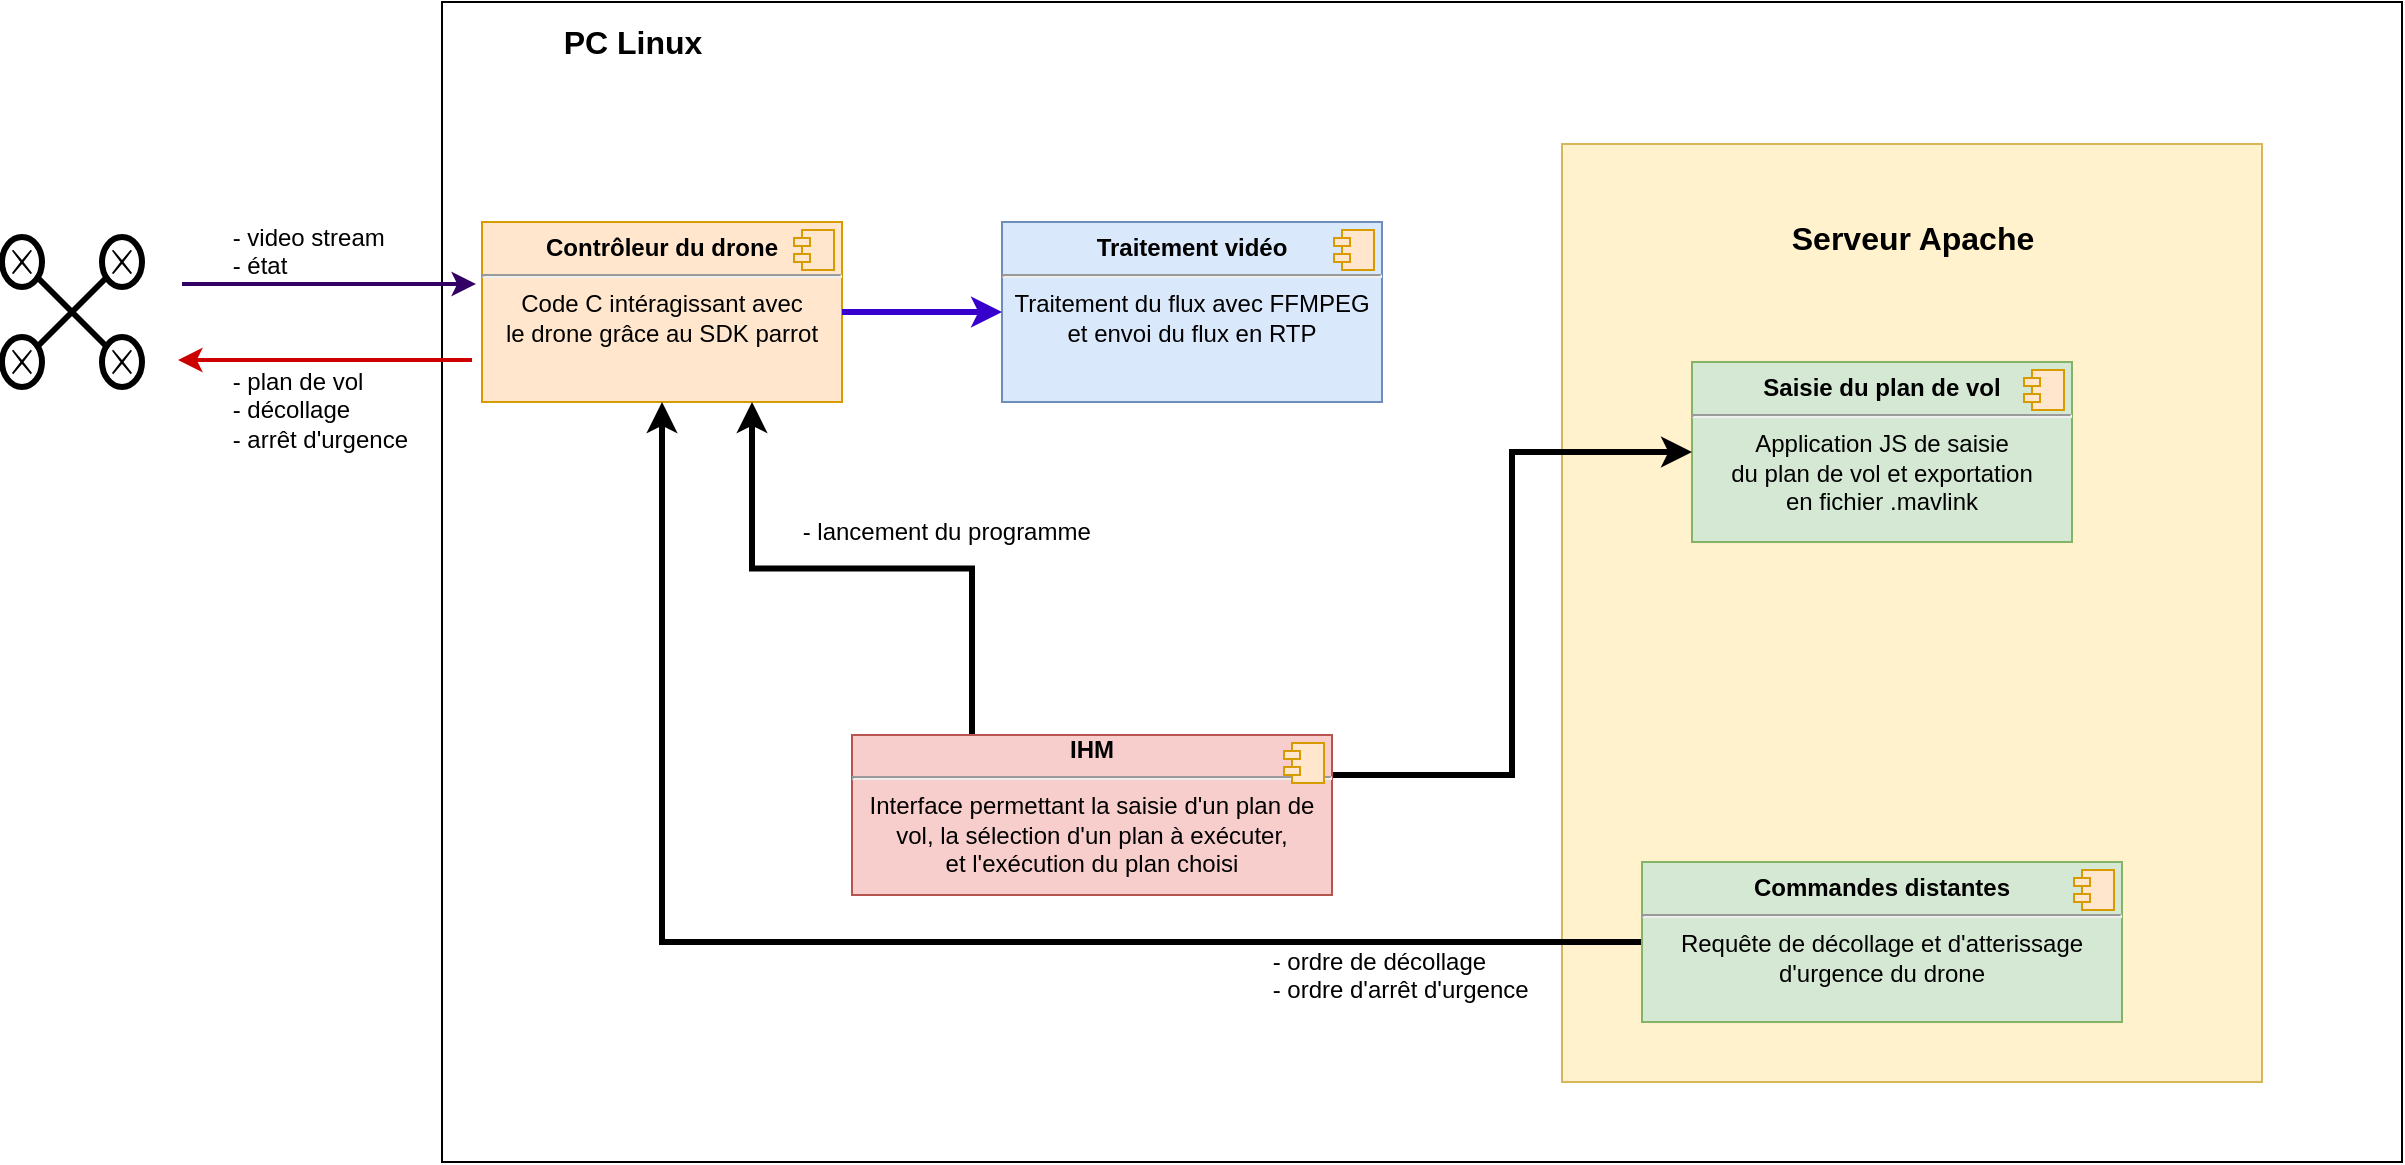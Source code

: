 <mxfile version="10.6.5" type="device"><diagram id="UXq77EIQPH5moOWnhuZ9" name="Page-1"><mxGraphModel dx="1688" dy="1877" grid="1" gridSize="10" guides="1" tooltips="1" connect="1" arrows="1" fold="1" page="1" pageScale="1" pageWidth="850" pageHeight="1100" math="0" shadow="0"><root><mxCell id="0"/><mxCell id="1" parent="0"/><mxCell id="cVz30IGe0pyDaekU_Ifo-68" value="" style="rounded=0;whiteSpace=wrap;html=1;" parent="1" vertex="1"><mxGeometry x="270" y="-30" width="980" height="580" as="geometry"/></mxCell><mxCell id="cVz30IGe0pyDaekU_Ifo-31" value="" style="rounded=0;whiteSpace=wrap;html=1;fillColor=#fff2cc;strokeColor=#d6b656;" parent="1" vertex="1"><mxGeometry x="830" y="41" width="350" height="469" as="geometry"/></mxCell><mxCell id="cVz30IGe0pyDaekU_Ifo-1" value="&lt;p style=&quot;margin: 0px ; margin-top: 6px ; text-align: center&quot;&gt;&lt;b&gt;Contrôleur du drone&lt;br&gt;&lt;/b&gt;&lt;/p&gt;&lt;hr&gt;&lt;div align=&quot;center&quot;&gt;Code C intéragissant avec &lt;br&gt;&lt;/div&gt;&lt;div align=&quot;center&quot;&gt;le drone grâce au SDK parrot&lt;br&gt;&lt;/div&gt;" style="align=left;overflow=fill;html=1;fillColor=#ffe6cc;strokeColor=#d79b00;" parent="1" vertex="1"><mxGeometry x="290" y="80" width="180" height="90" as="geometry"/></mxCell><mxCell id="cVz30IGe0pyDaekU_Ifo-2" value="" style="shape=component;jettyWidth=8;jettyHeight=4;fillColor=#ffe6cc;strokeColor=#d79b00;" parent="cVz30IGe0pyDaekU_Ifo-1" vertex="1"><mxGeometry x="1" width="20" height="20" relative="1" as="geometry"><mxPoint x="-24" y="4" as="offset"/></mxGeometry></mxCell><mxCell id="cVz30IGe0pyDaekU_Ifo-3" value="" style="shape=umlDestroy;whiteSpace=wrap;html=1;strokeWidth=3;" parent="1" vertex="1"><mxGeometry x="60" y="100" width="50" height="50" as="geometry"/></mxCell><mxCell id="cVz30IGe0pyDaekU_Ifo-5" value="" style="shape=mxgraph.bpmn.shape;html=1;verticalLabelPosition=bottom;labelBackgroundColor=#ffffff;verticalAlign=top;align=center;perimeter=ellipsePerimeter;outlineConnect=0;outline=end;symbol=cancel;" parent="1" vertex="1"><mxGeometry x="50" y="87.5" width="20" height="25" as="geometry"/></mxCell><mxCell id="cVz30IGe0pyDaekU_Ifo-6" value="" style="shape=mxgraph.bpmn.shape;html=1;verticalLabelPosition=bottom;labelBackgroundColor=#ffffff;verticalAlign=top;align=center;perimeter=ellipsePerimeter;outlineConnect=0;outline=end;symbol=cancel;" parent="1" vertex="1"><mxGeometry x="100" y="87.5" width="20" height="25" as="geometry"/></mxCell><mxCell id="cVz30IGe0pyDaekU_Ifo-7" value="" style="shape=mxgraph.bpmn.shape;html=1;verticalLabelPosition=bottom;labelBackgroundColor=#ffffff;verticalAlign=top;align=center;perimeter=ellipsePerimeter;outlineConnect=0;outline=end;symbol=cancel;" parent="1" vertex="1"><mxGeometry x="50" y="137.5" width="20" height="25" as="geometry"/></mxCell><mxCell id="cVz30IGe0pyDaekU_Ifo-8" value="" style="shape=mxgraph.bpmn.shape;html=1;verticalLabelPosition=bottom;labelBackgroundColor=#ffffff;verticalAlign=top;align=center;perimeter=ellipsePerimeter;outlineConnect=0;outline=end;symbol=cancel;" parent="1" vertex="1"><mxGeometry x="100" y="137.5" width="20" height="25" as="geometry"/></mxCell><mxCell id="cVz30IGe0pyDaekU_Ifo-10" value="" style="endArrow=classic;html=1;strokeWidth=2;strokeColor=#330066;" parent="1" edge="1"><mxGeometry width="50" height="50" relative="1" as="geometry"><mxPoint x="140" y="111" as="sourcePoint"/><mxPoint x="287" y="111" as="targetPoint"/></mxGeometry></mxCell><mxCell id="cVz30IGe0pyDaekU_Ifo-11" value="" style="endArrow=classic;html=1;entryX=-0.017;entryY=0.344;entryDx=0;entryDy=0;entryPerimeter=0;strokeColor=#CC0000;strokeWidth=2;" parent="1" edge="1"><mxGeometry width="50" height="50" relative="1" as="geometry"><mxPoint x="285" y="149" as="sourcePoint"/><mxPoint x="138" y="149" as="targetPoint"/></mxGeometry></mxCell><mxCell id="cVz30IGe0pyDaekU_Ifo-12" value="&lt;div&gt;&amp;nbsp;- video stream&lt;/div&gt;&lt;div&gt;&amp;nbsp;- état&lt;br&gt;&lt;/div&gt;" style="text;html=1;resizable=0;points=[];autosize=1;align=left;verticalAlign=top;spacingTop=-4;" parent="1" vertex="1"><mxGeometry x="160" y="78" width="100" height="30" as="geometry"/></mxCell><mxCell id="cVz30IGe0pyDaekU_Ifo-13" value="&lt;div&gt;&amp;nbsp;- plan de vol&lt;/div&gt;&lt;div&gt;&amp;nbsp;- décollage&lt;/div&gt;&lt;div&gt;&amp;nbsp;- arrêt d'urgence&lt;/div&gt;&lt;div&gt;&lt;br&gt;&lt;/div&gt;" style="text;html=1;resizable=0;points=[];autosize=1;align=left;verticalAlign=top;spacingTop=-4;" parent="1" vertex="1"><mxGeometry x="160" y="149.5" width="110" height="60" as="geometry"/></mxCell><mxCell id="cVz30IGe0pyDaekU_Ifo-16" value="&lt;p style=&quot;margin: 6px 0px 0px&quot; align=&quot;center&quot;&gt;&lt;b&gt;Traitement vidéo&lt;br&gt;&lt;/b&gt;&lt;/p&gt;&lt;hr align=&quot;center&quot;&gt;&lt;div align=&quot;center&quot;&gt;Traitement du flux avec FFMPEG &lt;br&gt;&lt;/div&gt;&lt;div align=&quot;center&quot;&gt;et envoi du flux en RTP&lt;br&gt;&lt;/div&gt;" style="align=left;overflow=fill;html=1;fillColor=#dae8fc;strokeColor=#6c8ebf;" parent="1" vertex="1"><mxGeometry x="550" y="80" width="190" height="90" as="geometry"/></mxCell><mxCell id="cVz30IGe0pyDaekU_Ifo-17" value="" style="shape=component;jettyWidth=8;jettyHeight=4;fillColor=#ffe6cc;strokeColor=#d79b00;" parent="cVz30IGe0pyDaekU_Ifo-16" vertex="1"><mxGeometry x="1" width="20" height="20" relative="1" as="geometry"><mxPoint x="-24" y="4" as="offset"/></mxGeometry></mxCell><mxCell id="cVz30IGe0pyDaekU_Ifo-18" value="" style="endArrow=classic;html=1;strokeColor=#3700CC;strokeWidth=3;exitX=1;exitY=0.5;exitDx=0;exitDy=0;entryX=0;entryY=0.5;entryDx=0;entryDy=0;fillColor=#6a00ff;" parent="1" source="cVz30IGe0pyDaekU_Ifo-1" target="cVz30IGe0pyDaekU_Ifo-16" edge="1"><mxGeometry width="50" height="50" relative="1" as="geometry"><mxPoint x="500" y="150" as="sourcePoint"/><mxPoint x="550" y="100" as="targetPoint"/></mxGeometry></mxCell><mxCell id="cVz30IGe0pyDaekU_Ifo-19" value="&lt;p style=&quot;margin: 6px 0px 0px&quot; align=&quot;center&quot;&gt;&lt;b&gt;Saisie du plan de vol&lt;br&gt;&lt;/b&gt;&lt;/p&gt;&lt;hr align=&quot;center&quot;&gt;&lt;div align=&quot;center&quot;&gt;Application JS de saisie&lt;/div&gt;&lt;div align=&quot;center&quot;&gt;du plan de vol et exportation&lt;/div&gt;&lt;div align=&quot;center&quot;&gt;en fichier .mavlink&lt;br&gt;&lt;/div&gt;" style="align=left;overflow=fill;html=1;fillColor=#d5e8d4;strokeColor=#82b366;" parent="1" vertex="1"><mxGeometry x="895" y="150" width="190" height="90" as="geometry"/></mxCell><mxCell id="cVz30IGe0pyDaekU_Ifo-20" value="" style="shape=component;jettyWidth=8;jettyHeight=4;fillColor=#ffe6cc;strokeColor=#d79b00;" parent="cVz30IGe0pyDaekU_Ifo-19" vertex="1"><mxGeometry x="1" width="20" height="20" relative="1" as="geometry"><mxPoint x="-24" y="4" as="offset"/></mxGeometry></mxCell><mxCell id="cVz30IGe0pyDaekU_Ifo-46" style="edgeStyle=orthogonalEdgeStyle;rounded=0;orthogonalLoop=1;jettySize=auto;html=1;exitX=0;exitY=0.5;exitDx=0;exitDy=0;entryX=0.5;entryY=1;entryDx=0;entryDy=0;strokeColor=#000000;strokeWidth=3;" parent="1" source="cVz30IGe0pyDaekU_Ifo-23" target="cVz30IGe0pyDaekU_Ifo-1" edge="1"><mxGeometry relative="1" as="geometry"/></mxCell><mxCell id="cVz30IGe0pyDaekU_Ifo-23" value="&lt;p style=&quot;margin: 6px 0px 0px&quot; align=&quot;center&quot;&gt;&lt;b&gt;Commandes distantes&lt;br&gt;&lt;/b&gt;&lt;/p&gt;&lt;hr align=&quot;center&quot;&gt;&lt;div align=&quot;center&quot;&gt;Requête de décollage et d'atterissage &lt;br&gt;&lt;/div&gt;&lt;div align=&quot;center&quot;&gt;d'urgence du drone&lt;/div&gt;" style="align=left;overflow=fill;html=1;fillColor=#d5e8d4;strokeColor=#82b366;" parent="1" vertex="1"><mxGeometry x="870" y="400" width="240" height="80" as="geometry"/></mxCell><mxCell id="cVz30IGe0pyDaekU_Ifo-24" value="" style="shape=component;jettyWidth=8;jettyHeight=4;fillColor=#ffe6cc;strokeColor=#d79b00;" parent="cVz30IGe0pyDaekU_Ifo-23" vertex="1"><mxGeometry x="1" width="20" height="20" relative="1" as="geometry"><mxPoint x="-24" y="4" as="offset"/></mxGeometry></mxCell><mxCell id="cVz30IGe0pyDaekU_Ifo-29" value="&lt;div&gt;&amp;nbsp;- ordre de décollage&lt;/div&gt;&lt;div&gt;&amp;nbsp;- ordre d'arrêt d'urgence&lt;br&gt;&lt;/div&gt;" style="text;html=1;resizable=0;points=[];autosize=1;align=left;verticalAlign=top;spacingTop=-4;" parent="1" vertex="1"><mxGeometry x="680" y="440" width="150" height="30" as="geometry"/></mxCell><mxCell id="cVz30IGe0pyDaekU_Ifo-32" value="&lt;font style=&quot;font-size: 16px&quot;&gt;&lt;b&gt;&lt;font style=&quot;font-size: 16px&quot;&gt;Serveur Apache&lt;/font&gt;&lt;/b&gt;&lt;/font&gt;" style="text;html=1;strokeColor=none;fillColor=none;align=center;verticalAlign=middle;whiteSpace=wrap;rounded=0;" parent="1" vertex="1"><mxGeometry x="937.5" y="74" width="135" height="27" as="geometry"/></mxCell><mxCell id="cVz30IGe0pyDaekU_Ifo-54" style="edgeStyle=orthogonalEdgeStyle;rounded=0;orthogonalLoop=1;jettySize=auto;html=1;exitX=1;exitY=0.25;exitDx=0;exitDy=0;entryX=0;entryY=0.5;entryDx=0;entryDy=0;strokeColor=#000000;strokeWidth=3;" parent="1" source="cVz30IGe0pyDaekU_Ifo-52" target="cVz30IGe0pyDaekU_Ifo-19" edge="1"><mxGeometry relative="1" as="geometry"/></mxCell><mxCell id="cVz30IGe0pyDaekU_Ifo-55" style="edgeStyle=orthogonalEdgeStyle;rounded=0;orthogonalLoop=1;jettySize=auto;html=1;exitX=0.25;exitY=0;exitDx=0;exitDy=0;entryX=0.75;entryY=1;entryDx=0;entryDy=0;strokeColor=#000000;strokeWidth=3;" parent="1" source="cVz30IGe0pyDaekU_Ifo-52" target="cVz30IGe0pyDaekU_Ifo-1" edge="1"><mxGeometry relative="1" as="geometry"/></mxCell><mxCell id="cVz30IGe0pyDaekU_Ifo-52" value="&lt;div align=&quot;center&quot;&gt;&lt;b&gt;IHM&lt;/b&gt;&lt;/div&gt;&lt;hr align=&quot;center&quot;&gt;&lt;div align=&quot;center&quot;&gt;Interface permettant la saisie d'un plan de &lt;br&gt;&lt;/div&gt;&lt;div align=&quot;center&quot;&gt;vol, la sélection d'un plan à exécuter, &lt;br&gt;&lt;/div&gt;&lt;div align=&quot;center&quot;&gt;et l'exécution du plan choisi&lt;/div&gt;" style="align=left;overflow=fill;html=1;fillColor=#f8cecc;strokeColor=#b85450;" parent="1" vertex="1"><mxGeometry x="475" y="336.5" width="240" height="80" as="geometry"/></mxCell><mxCell id="cVz30IGe0pyDaekU_Ifo-53" value="" style="shape=component;jettyWidth=8;jettyHeight=4;fillColor=#ffe6cc;strokeColor=#d79b00;" parent="cVz30IGe0pyDaekU_Ifo-52" vertex="1"><mxGeometry x="1" width="20" height="20" relative="1" as="geometry"><mxPoint x="-24" y="4" as="offset"/></mxGeometry></mxCell><mxCell id="cVz30IGe0pyDaekU_Ifo-57" value="&amp;nbsp;- lancement du programme" style="text;html=1;resizable=0;points=[];autosize=1;align=left;verticalAlign=top;spacingTop=-4;" parent="1" vertex="1"><mxGeometry x="445" y="225" width="170" height="20" as="geometry"/></mxCell><mxCell id="cVz30IGe0pyDaekU_Ifo-69" value="&lt;b&gt;&lt;font style=&quot;font-size: 16px&quot;&gt;PC Linux&lt;/font&gt;&lt;/b&gt;" style="text;html=1;strokeColor=none;fillColor=none;align=center;verticalAlign=middle;whiteSpace=wrap;rounded=0;" parent="1" vertex="1"><mxGeometry x="317.5" y="-20.5" width="95" height="20" as="geometry"/></mxCell></root></mxGraphModel></diagram></mxfile>